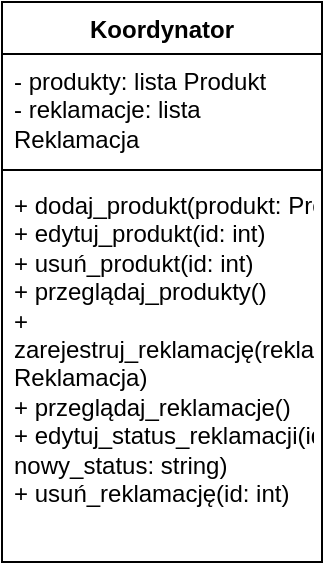 <mxfile version="24.2.5" type="github">
  <diagram name="Strona-1" id="BfCBive3UCB2jplvildm">
    <mxGraphModel dx="1620" dy="783" grid="1" gridSize="10" guides="1" tooltips="1" connect="1" arrows="1" fold="1" page="1" pageScale="1" pageWidth="827" pageHeight="1169" math="0" shadow="0">
      <root>
        <mxCell id="0" />
        <mxCell id="1" parent="0" />
        <mxCell id="XwHRD3_UtsL1UbawrPZY-1" value="Koordynator" style="swimlane;fontStyle=1;align=center;verticalAlign=top;childLayout=stackLayout;horizontal=1;startSize=26;horizontalStack=0;resizeParent=1;resizeParentMax=0;resizeLast=0;collapsible=1;marginBottom=0;whiteSpace=wrap;html=1;" vertex="1" parent="1">
          <mxGeometry x="620" y="230" width="160" height="280" as="geometry" />
        </mxCell>
        <mxCell id="XwHRD3_UtsL1UbawrPZY-2" value="&lt;div&gt;- produkty: lista Produkt&amp;nbsp;&lt;/div&gt;&lt;div&gt;- reklamacje: lista Reklamacja&lt;/div&gt;" style="text;strokeColor=none;fillColor=none;align=left;verticalAlign=top;spacingLeft=4;spacingRight=4;overflow=hidden;rotatable=0;points=[[0,0.5],[1,0.5]];portConstraint=eastwest;whiteSpace=wrap;html=1;" vertex="1" parent="XwHRD3_UtsL1UbawrPZY-1">
          <mxGeometry y="26" width="160" height="54" as="geometry" />
        </mxCell>
        <mxCell id="XwHRD3_UtsL1UbawrPZY-3" value="" style="line;strokeWidth=1;fillColor=none;align=left;verticalAlign=middle;spacingTop=-1;spacingLeft=3;spacingRight=3;rotatable=0;labelPosition=right;points=[];portConstraint=eastwest;strokeColor=inherit;" vertex="1" parent="XwHRD3_UtsL1UbawrPZY-1">
          <mxGeometry y="80" width="160" height="8" as="geometry" />
        </mxCell>
        <mxCell id="XwHRD3_UtsL1UbawrPZY-4" value="&lt;div&gt;+ dodaj_produkt(produkt: Produkt)&lt;/div&gt;&lt;div&gt;+ edytuj_produkt(id: int)&lt;/div&gt;&lt;div&gt;+ usuń_produkt(id: int)&lt;/div&gt;&lt;div&gt;+ przeglądaj_produkty()&lt;/div&gt;&lt;div&gt;+ zarejestruj_reklamację(reklamacja: Reklamacja)&lt;/div&gt;&lt;div&gt;+ przeglądaj_reklamacje()&lt;/div&gt;&lt;div&gt;+ edytuj_status_reklamacji(id: int, nowy_status: string)&lt;/div&gt;&lt;div&gt;+ usuń_reklamację(id: int)&lt;/div&gt;" style="text;strokeColor=none;fillColor=none;align=left;verticalAlign=top;spacingLeft=4;spacingRight=4;overflow=hidden;rotatable=0;points=[[0,0.5],[1,0.5]];portConstraint=eastwest;whiteSpace=wrap;html=1;" vertex="1" parent="XwHRD3_UtsL1UbawrPZY-1">
          <mxGeometry y="88" width="160" height="192" as="geometry" />
        </mxCell>
      </root>
    </mxGraphModel>
  </diagram>
</mxfile>
